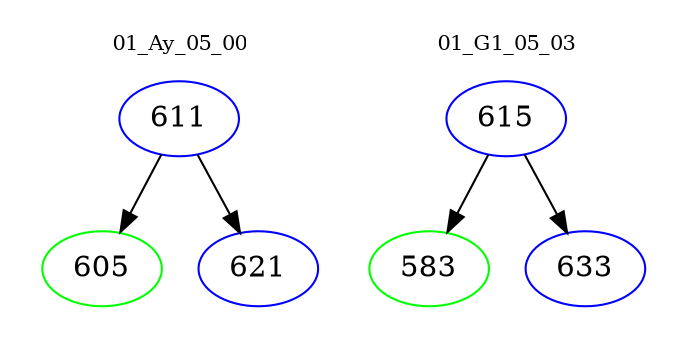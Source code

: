 digraph{
subgraph cluster_0 {
color = white
label = "01_Ay_05_00";
fontsize=10;
T0_611 [label="611", color="blue"]
T0_611 -> T0_605 [color="black"]
T0_605 [label="605", color="green"]
T0_611 -> T0_621 [color="black"]
T0_621 [label="621", color="blue"]
}
subgraph cluster_1 {
color = white
label = "01_G1_05_03";
fontsize=10;
T1_615 [label="615", color="blue"]
T1_615 -> T1_583 [color="black"]
T1_583 [label="583", color="green"]
T1_615 -> T1_633 [color="black"]
T1_633 [label="633", color="blue"]
}
}
